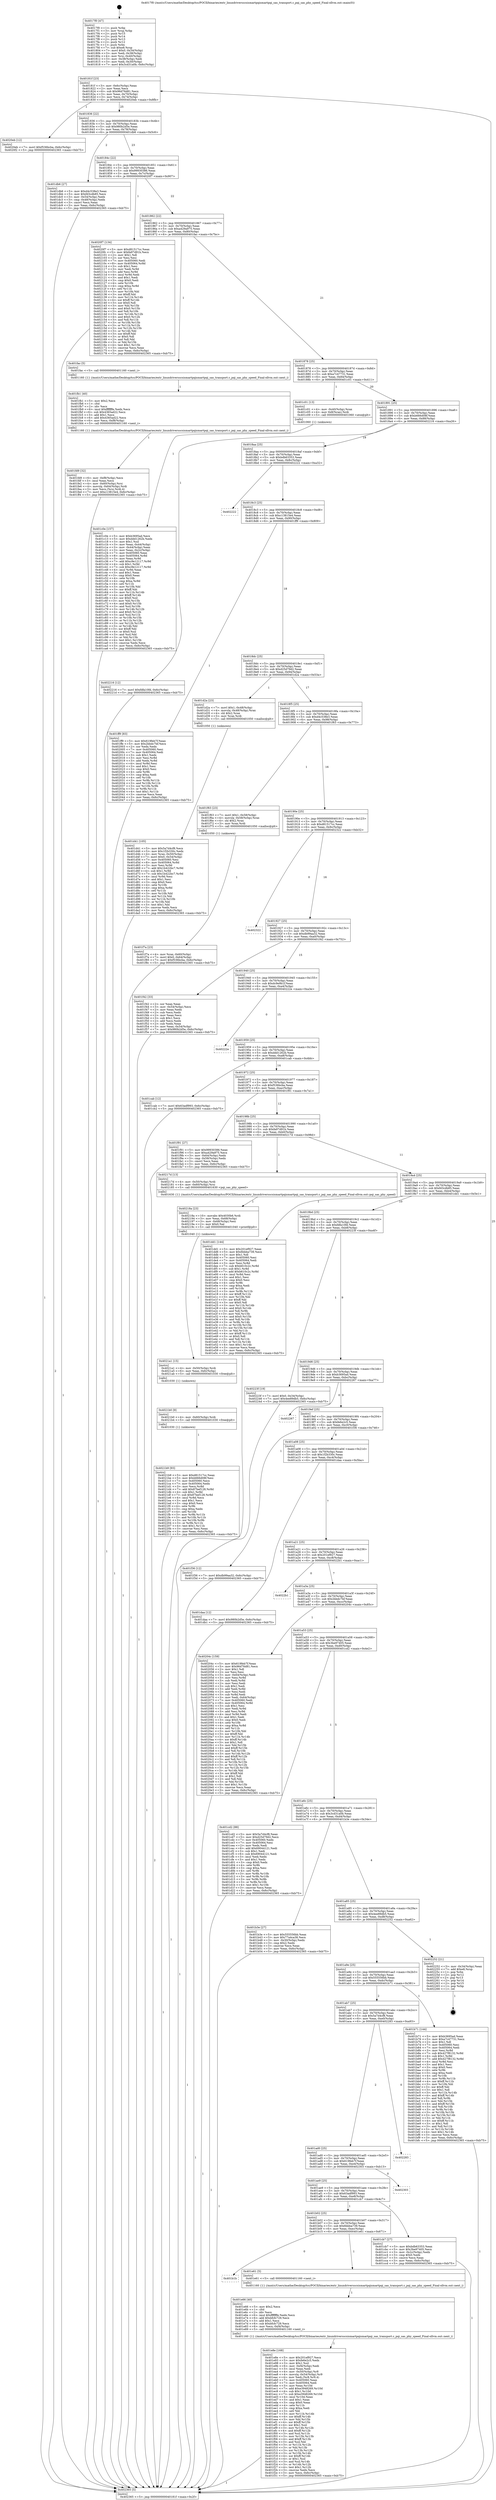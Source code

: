 digraph "0x4017f0" {
  label = "0x4017f0 (/mnt/c/Users/mathe/Desktop/tcc/POCII/binaries/extr_linuxdriversscsismartpqismartpqi_sas_transport.c_pqi_sas_phy_speed_Final-ollvm.out::main(0))"
  labelloc = "t"
  node[shape=record]

  Entry [label="",width=0.3,height=0.3,shape=circle,fillcolor=black,style=filled]
  "0x40181f" [label="{
     0x40181f [23]\l
     | [instrs]\l
     &nbsp;&nbsp;0x40181f \<+3\>: mov -0x6c(%rbp),%eax\l
     &nbsp;&nbsp;0x401822 \<+2\>: mov %eax,%ecx\l
     &nbsp;&nbsp;0x401824 \<+6\>: sub $0x96d76d81,%ecx\l
     &nbsp;&nbsp;0x40182a \<+3\>: mov %eax,-0x70(%rbp)\l
     &nbsp;&nbsp;0x40182d \<+3\>: mov %ecx,-0x74(%rbp)\l
     &nbsp;&nbsp;0x401830 \<+6\>: je 00000000004020eb \<main+0x8fb\>\l
  }"]
  "0x4020eb" [label="{
     0x4020eb [12]\l
     | [instrs]\l
     &nbsp;&nbsp;0x4020eb \<+7\>: movl $0xf536bcba,-0x6c(%rbp)\l
     &nbsp;&nbsp;0x4020f2 \<+5\>: jmp 0000000000402365 \<main+0xb75\>\l
  }"]
  "0x401836" [label="{
     0x401836 [22]\l
     | [instrs]\l
     &nbsp;&nbsp;0x401836 \<+5\>: jmp 000000000040183b \<main+0x4b\>\l
     &nbsp;&nbsp;0x40183b \<+3\>: mov -0x70(%rbp),%eax\l
     &nbsp;&nbsp;0x40183e \<+5\>: sub $0x980b2d5e,%eax\l
     &nbsp;&nbsp;0x401843 \<+3\>: mov %eax,-0x78(%rbp)\l
     &nbsp;&nbsp;0x401846 \<+6\>: je 0000000000401db6 \<main+0x5c6\>\l
  }"]
  Exit [label="",width=0.3,height=0.3,shape=circle,fillcolor=black,style=filled,peripheries=2]
  "0x401db6" [label="{
     0x401db6 [27]\l
     | [instrs]\l
     &nbsp;&nbsp;0x401db6 \<+5\>: mov $0xd4c538e3,%eax\l
     &nbsp;&nbsp;0x401dbb \<+5\>: mov $0xfd3cdb85,%ecx\l
     &nbsp;&nbsp;0x401dc0 \<+3\>: mov -0x54(%rbp),%edx\l
     &nbsp;&nbsp;0x401dc3 \<+3\>: cmp -0x48(%rbp),%edx\l
     &nbsp;&nbsp;0x401dc6 \<+3\>: cmovl %ecx,%eax\l
     &nbsp;&nbsp;0x401dc9 \<+3\>: mov %eax,-0x6c(%rbp)\l
     &nbsp;&nbsp;0x401dcc \<+5\>: jmp 0000000000402365 \<main+0xb75\>\l
  }"]
  "0x40184c" [label="{
     0x40184c [22]\l
     | [instrs]\l
     &nbsp;&nbsp;0x40184c \<+5\>: jmp 0000000000401851 \<main+0x61\>\l
     &nbsp;&nbsp;0x401851 \<+3\>: mov -0x70(%rbp),%eax\l
     &nbsp;&nbsp;0x401854 \<+5\>: sub $0x99930386,%eax\l
     &nbsp;&nbsp;0x401859 \<+3\>: mov %eax,-0x7c(%rbp)\l
     &nbsp;&nbsp;0x40185c \<+6\>: je 00000000004020f7 \<main+0x907\>\l
  }"]
  "0x4021b9" [label="{
     0x4021b9 [93]\l
     | [instrs]\l
     &nbsp;&nbsp;0x4021b9 \<+5\>: mov $0xd81517cc,%eax\l
     &nbsp;&nbsp;0x4021be \<+5\>: mov $0xb666d08f,%esi\l
     &nbsp;&nbsp;0x4021c3 \<+7\>: mov 0x405060,%ecx\l
     &nbsp;&nbsp;0x4021ca \<+7\>: mov 0x405064,%edx\l
     &nbsp;&nbsp;0x4021d1 \<+3\>: mov %ecx,%r8d\l
     &nbsp;&nbsp;0x4021d4 \<+7\>: add $0x87bef128,%r8d\l
     &nbsp;&nbsp;0x4021db \<+4\>: sub $0x1,%r8d\l
     &nbsp;&nbsp;0x4021df \<+7\>: sub $0x87bef128,%r8d\l
     &nbsp;&nbsp;0x4021e6 \<+4\>: imul %r8d,%ecx\l
     &nbsp;&nbsp;0x4021ea \<+3\>: and $0x1,%ecx\l
     &nbsp;&nbsp;0x4021ed \<+3\>: cmp $0x0,%ecx\l
     &nbsp;&nbsp;0x4021f0 \<+4\>: sete %r9b\l
     &nbsp;&nbsp;0x4021f4 \<+3\>: cmp $0xa,%edx\l
     &nbsp;&nbsp;0x4021f7 \<+4\>: setl %r10b\l
     &nbsp;&nbsp;0x4021fb \<+3\>: mov %r9b,%r11b\l
     &nbsp;&nbsp;0x4021fe \<+3\>: and %r10b,%r11b\l
     &nbsp;&nbsp;0x402201 \<+3\>: xor %r10b,%r9b\l
     &nbsp;&nbsp;0x402204 \<+3\>: or %r9b,%r11b\l
     &nbsp;&nbsp;0x402207 \<+4\>: test $0x1,%r11b\l
     &nbsp;&nbsp;0x40220b \<+3\>: cmovne %esi,%eax\l
     &nbsp;&nbsp;0x40220e \<+3\>: mov %eax,-0x6c(%rbp)\l
     &nbsp;&nbsp;0x402211 \<+5\>: jmp 0000000000402365 \<main+0xb75\>\l
  }"]
  "0x4020f7" [label="{
     0x4020f7 [134]\l
     | [instrs]\l
     &nbsp;&nbsp;0x4020f7 \<+5\>: mov $0xd81517cc,%eax\l
     &nbsp;&nbsp;0x4020fc \<+5\>: mov $0xfa97d91b,%ecx\l
     &nbsp;&nbsp;0x402101 \<+2\>: mov $0x1,%dl\l
     &nbsp;&nbsp;0x402103 \<+2\>: xor %esi,%esi\l
     &nbsp;&nbsp;0x402105 \<+7\>: mov 0x405060,%edi\l
     &nbsp;&nbsp;0x40210c \<+8\>: mov 0x405064,%r8d\l
     &nbsp;&nbsp;0x402114 \<+3\>: sub $0x1,%esi\l
     &nbsp;&nbsp;0x402117 \<+3\>: mov %edi,%r9d\l
     &nbsp;&nbsp;0x40211a \<+3\>: add %esi,%r9d\l
     &nbsp;&nbsp;0x40211d \<+4\>: imul %r9d,%edi\l
     &nbsp;&nbsp;0x402121 \<+3\>: and $0x1,%edi\l
     &nbsp;&nbsp;0x402124 \<+3\>: cmp $0x0,%edi\l
     &nbsp;&nbsp;0x402127 \<+4\>: sete %r10b\l
     &nbsp;&nbsp;0x40212b \<+4\>: cmp $0xa,%r8d\l
     &nbsp;&nbsp;0x40212f \<+4\>: setl %r11b\l
     &nbsp;&nbsp;0x402133 \<+3\>: mov %r10b,%bl\l
     &nbsp;&nbsp;0x402136 \<+3\>: xor $0xff,%bl\l
     &nbsp;&nbsp;0x402139 \<+3\>: mov %r11b,%r14b\l
     &nbsp;&nbsp;0x40213c \<+4\>: xor $0xff,%r14b\l
     &nbsp;&nbsp;0x402140 \<+3\>: xor $0x0,%dl\l
     &nbsp;&nbsp;0x402143 \<+3\>: mov %bl,%r15b\l
     &nbsp;&nbsp;0x402146 \<+4\>: and $0x0,%r15b\l
     &nbsp;&nbsp;0x40214a \<+3\>: and %dl,%r10b\l
     &nbsp;&nbsp;0x40214d \<+3\>: mov %r14b,%r12b\l
     &nbsp;&nbsp;0x402150 \<+4\>: and $0x0,%r12b\l
     &nbsp;&nbsp;0x402154 \<+3\>: and %dl,%r11b\l
     &nbsp;&nbsp;0x402157 \<+3\>: or %r10b,%r15b\l
     &nbsp;&nbsp;0x40215a \<+3\>: or %r11b,%r12b\l
     &nbsp;&nbsp;0x40215d \<+3\>: xor %r12b,%r15b\l
     &nbsp;&nbsp;0x402160 \<+3\>: or %r14b,%bl\l
     &nbsp;&nbsp;0x402163 \<+3\>: xor $0xff,%bl\l
     &nbsp;&nbsp;0x402166 \<+3\>: or $0x0,%dl\l
     &nbsp;&nbsp;0x402169 \<+2\>: and %dl,%bl\l
     &nbsp;&nbsp;0x40216b \<+3\>: or %bl,%r15b\l
     &nbsp;&nbsp;0x40216e \<+4\>: test $0x1,%r15b\l
     &nbsp;&nbsp;0x402172 \<+3\>: cmovne %ecx,%eax\l
     &nbsp;&nbsp;0x402175 \<+3\>: mov %eax,-0x6c(%rbp)\l
     &nbsp;&nbsp;0x402178 \<+5\>: jmp 0000000000402365 \<main+0xb75\>\l
  }"]
  "0x401862" [label="{
     0x401862 [22]\l
     | [instrs]\l
     &nbsp;&nbsp;0x401862 \<+5\>: jmp 0000000000401867 \<main+0x77\>\l
     &nbsp;&nbsp;0x401867 \<+3\>: mov -0x70(%rbp),%eax\l
     &nbsp;&nbsp;0x40186a \<+5\>: sub $0xa429a975,%eax\l
     &nbsp;&nbsp;0x40186f \<+3\>: mov %eax,-0x80(%rbp)\l
     &nbsp;&nbsp;0x401872 \<+6\>: je 0000000000401fac \<main+0x7bc\>\l
  }"]
  "0x4021b0" [label="{
     0x4021b0 [9]\l
     | [instrs]\l
     &nbsp;&nbsp;0x4021b0 \<+4\>: mov -0x60(%rbp),%rdi\l
     &nbsp;&nbsp;0x4021b4 \<+5\>: call 0000000000401030 \<free@plt\>\l
     | [calls]\l
     &nbsp;&nbsp;0x401030 \{1\} (unknown)\l
  }"]
  "0x401fac" [label="{
     0x401fac [5]\l
     | [instrs]\l
     &nbsp;&nbsp;0x401fac \<+5\>: call 0000000000401160 \<next_i\>\l
     | [calls]\l
     &nbsp;&nbsp;0x401160 \{1\} (/mnt/c/Users/mathe/Desktop/tcc/POCII/binaries/extr_linuxdriversscsismartpqismartpqi_sas_transport.c_pqi_sas_phy_speed_Final-ollvm.out::next_i)\l
  }"]
  "0x401878" [label="{
     0x401878 [25]\l
     | [instrs]\l
     &nbsp;&nbsp;0x401878 \<+5\>: jmp 000000000040187d \<main+0x8d\>\l
     &nbsp;&nbsp;0x40187d \<+3\>: mov -0x70(%rbp),%eax\l
     &nbsp;&nbsp;0x401880 \<+5\>: sub $0xa7c47731,%eax\l
     &nbsp;&nbsp;0x401885 \<+6\>: mov %eax,-0x84(%rbp)\l
     &nbsp;&nbsp;0x40188b \<+6\>: je 0000000000401c01 \<main+0x411\>\l
  }"]
  "0x4021a1" [label="{
     0x4021a1 [15]\l
     | [instrs]\l
     &nbsp;&nbsp;0x4021a1 \<+4\>: mov -0x50(%rbp),%rdi\l
     &nbsp;&nbsp;0x4021a5 \<+6\>: mov %eax,-0xfc(%rbp)\l
     &nbsp;&nbsp;0x4021ab \<+5\>: call 0000000000401030 \<free@plt\>\l
     | [calls]\l
     &nbsp;&nbsp;0x401030 \{1\} (unknown)\l
  }"]
  "0x401c01" [label="{
     0x401c01 [13]\l
     | [instrs]\l
     &nbsp;&nbsp;0x401c01 \<+4\>: mov -0x40(%rbp),%rax\l
     &nbsp;&nbsp;0x401c05 \<+4\>: mov 0x8(%rax),%rdi\l
     &nbsp;&nbsp;0x401c09 \<+5\>: call 0000000000401060 \<atoi@plt\>\l
     | [calls]\l
     &nbsp;&nbsp;0x401060 \{1\} (unknown)\l
  }"]
  "0x401891" [label="{
     0x401891 [25]\l
     | [instrs]\l
     &nbsp;&nbsp;0x401891 \<+5\>: jmp 0000000000401896 \<main+0xa6\>\l
     &nbsp;&nbsp;0x401896 \<+3\>: mov -0x70(%rbp),%eax\l
     &nbsp;&nbsp;0x401899 \<+5\>: sub $0xb666d08f,%eax\l
     &nbsp;&nbsp;0x40189e \<+6\>: mov %eax,-0x88(%rbp)\l
     &nbsp;&nbsp;0x4018a4 \<+6\>: je 0000000000402216 \<main+0xa26\>\l
  }"]
  "0x40218a" [label="{
     0x40218a [23]\l
     | [instrs]\l
     &nbsp;&nbsp;0x40218a \<+10\>: movabs $0x4030b6,%rdi\l
     &nbsp;&nbsp;0x402194 \<+3\>: mov %eax,-0x68(%rbp)\l
     &nbsp;&nbsp;0x402197 \<+3\>: mov -0x68(%rbp),%esi\l
     &nbsp;&nbsp;0x40219a \<+2\>: mov $0x0,%al\l
     &nbsp;&nbsp;0x40219c \<+5\>: call 0000000000401040 \<printf@plt\>\l
     | [calls]\l
     &nbsp;&nbsp;0x401040 \{1\} (unknown)\l
  }"]
  "0x402216" [label="{
     0x402216 [12]\l
     | [instrs]\l
     &nbsp;&nbsp;0x402216 \<+7\>: movl $0xfdfa10fd,-0x6c(%rbp)\l
     &nbsp;&nbsp;0x40221d \<+5\>: jmp 0000000000402365 \<main+0xb75\>\l
  }"]
  "0x4018aa" [label="{
     0x4018aa [25]\l
     | [instrs]\l
     &nbsp;&nbsp;0x4018aa \<+5\>: jmp 00000000004018af \<main+0xbf\>\l
     &nbsp;&nbsp;0x4018af \<+3\>: mov -0x70(%rbp),%eax\l
     &nbsp;&nbsp;0x4018b2 \<+5\>: sub $0xbdb63353,%eax\l
     &nbsp;&nbsp;0x4018b7 \<+6\>: mov %eax,-0x8c(%rbp)\l
     &nbsp;&nbsp;0x4018bd \<+6\>: je 0000000000402222 \<main+0xa32\>\l
  }"]
  "0x401fd9" [label="{
     0x401fd9 [32]\l
     | [instrs]\l
     &nbsp;&nbsp;0x401fd9 \<+6\>: mov -0xf8(%rbp),%ecx\l
     &nbsp;&nbsp;0x401fdf \<+3\>: imul %eax,%ecx\l
     &nbsp;&nbsp;0x401fe2 \<+4\>: mov -0x60(%rbp),%rsi\l
     &nbsp;&nbsp;0x401fe6 \<+4\>: movslq -0x64(%rbp),%rdi\l
     &nbsp;&nbsp;0x401fea \<+3\>: mov %ecx,(%rsi,%rdi,4)\l
     &nbsp;&nbsp;0x401fed \<+7\>: movl $0xc13815e4,-0x6c(%rbp)\l
     &nbsp;&nbsp;0x401ff4 \<+5\>: jmp 0000000000402365 \<main+0xb75\>\l
  }"]
  "0x402222" [label="{
     0x402222\l
  }", style=dashed]
  "0x4018c3" [label="{
     0x4018c3 [25]\l
     | [instrs]\l
     &nbsp;&nbsp;0x4018c3 \<+5\>: jmp 00000000004018c8 \<main+0xd8\>\l
     &nbsp;&nbsp;0x4018c8 \<+3\>: mov -0x70(%rbp),%eax\l
     &nbsp;&nbsp;0x4018cb \<+5\>: sub $0xc13815e4,%eax\l
     &nbsp;&nbsp;0x4018d0 \<+6\>: mov %eax,-0x90(%rbp)\l
     &nbsp;&nbsp;0x4018d6 \<+6\>: je 0000000000401ff9 \<main+0x809\>\l
  }"]
  "0x401fb1" [label="{
     0x401fb1 [40]\l
     | [instrs]\l
     &nbsp;&nbsp;0x401fb1 \<+5\>: mov $0x2,%ecx\l
     &nbsp;&nbsp;0x401fb6 \<+1\>: cltd\l
     &nbsp;&nbsp;0x401fb7 \<+2\>: idiv %ecx\l
     &nbsp;&nbsp;0x401fb9 \<+6\>: imul $0xfffffffe,%edx,%ecx\l
     &nbsp;&nbsp;0x401fbf \<+6\>: sub $0x4365ad22,%ecx\l
     &nbsp;&nbsp;0x401fc5 \<+3\>: add $0x1,%ecx\l
     &nbsp;&nbsp;0x401fc8 \<+6\>: add $0x4365ad22,%ecx\l
     &nbsp;&nbsp;0x401fce \<+6\>: mov %ecx,-0xf8(%rbp)\l
     &nbsp;&nbsp;0x401fd4 \<+5\>: call 0000000000401160 \<next_i\>\l
     | [calls]\l
     &nbsp;&nbsp;0x401160 \{1\} (/mnt/c/Users/mathe/Desktop/tcc/POCII/binaries/extr_linuxdriversscsismartpqismartpqi_sas_transport.c_pqi_sas_phy_speed_Final-ollvm.out::next_i)\l
  }"]
  "0x401ff9" [label="{
     0x401ff9 [83]\l
     | [instrs]\l
     &nbsp;&nbsp;0x401ff9 \<+5\>: mov $0x619feb7f,%eax\l
     &nbsp;&nbsp;0x401ffe \<+5\>: mov $0x2bbdc7bf,%ecx\l
     &nbsp;&nbsp;0x402003 \<+2\>: xor %edx,%edx\l
     &nbsp;&nbsp;0x402005 \<+7\>: mov 0x405060,%esi\l
     &nbsp;&nbsp;0x40200c \<+7\>: mov 0x405064,%edi\l
     &nbsp;&nbsp;0x402013 \<+3\>: sub $0x1,%edx\l
     &nbsp;&nbsp;0x402016 \<+3\>: mov %esi,%r8d\l
     &nbsp;&nbsp;0x402019 \<+3\>: add %edx,%r8d\l
     &nbsp;&nbsp;0x40201c \<+4\>: imul %r8d,%esi\l
     &nbsp;&nbsp;0x402020 \<+3\>: and $0x1,%esi\l
     &nbsp;&nbsp;0x402023 \<+3\>: cmp $0x0,%esi\l
     &nbsp;&nbsp;0x402026 \<+4\>: sete %r9b\l
     &nbsp;&nbsp;0x40202a \<+3\>: cmp $0xa,%edi\l
     &nbsp;&nbsp;0x40202d \<+4\>: setl %r10b\l
     &nbsp;&nbsp;0x402031 \<+3\>: mov %r9b,%r11b\l
     &nbsp;&nbsp;0x402034 \<+3\>: and %r10b,%r11b\l
     &nbsp;&nbsp;0x402037 \<+3\>: xor %r10b,%r9b\l
     &nbsp;&nbsp;0x40203a \<+3\>: or %r9b,%r11b\l
     &nbsp;&nbsp;0x40203d \<+4\>: test $0x1,%r11b\l
     &nbsp;&nbsp;0x402041 \<+3\>: cmovne %ecx,%eax\l
     &nbsp;&nbsp;0x402044 \<+3\>: mov %eax,-0x6c(%rbp)\l
     &nbsp;&nbsp;0x402047 \<+5\>: jmp 0000000000402365 \<main+0xb75\>\l
  }"]
  "0x4018dc" [label="{
     0x4018dc [25]\l
     | [instrs]\l
     &nbsp;&nbsp;0x4018dc \<+5\>: jmp 00000000004018e1 \<main+0xf1\>\l
     &nbsp;&nbsp;0x4018e1 \<+3\>: mov -0x70(%rbp),%eax\l
     &nbsp;&nbsp;0x4018e4 \<+5\>: sub $0xd25d79d2,%eax\l
     &nbsp;&nbsp;0x4018e9 \<+6\>: mov %eax,-0x94(%rbp)\l
     &nbsp;&nbsp;0x4018ef \<+6\>: je 0000000000401d2a \<main+0x53a\>\l
  }"]
  "0x401f7a" [label="{
     0x401f7a [23]\l
     | [instrs]\l
     &nbsp;&nbsp;0x401f7a \<+4\>: mov %rax,-0x60(%rbp)\l
     &nbsp;&nbsp;0x401f7e \<+7\>: movl $0x0,-0x64(%rbp)\l
     &nbsp;&nbsp;0x401f85 \<+7\>: movl $0xf536bcba,-0x6c(%rbp)\l
     &nbsp;&nbsp;0x401f8c \<+5\>: jmp 0000000000402365 \<main+0xb75\>\l
  }"]
  "0x401d2a" [label="{
     0x401d2a [23]\l
     | [instrs]\l
     &nbsp;&nbsp;0x401d2a \<+7\>: movl $0x1,-0x48(%rbp)\l
     &nbsp;&nbsp;0x401d31 \<+4\>: movslq -0x48(%rbp),%rax\l
     &nbsp;&nbsp;0x401d35 \<+4\>: shl $0x2,%rax\l
     &nbsp;&nbsp;0x401d39 \<+3\>: mov %rax,%rdi\l
     &nbsp;&nbsp;0x401d3c \<+5\>: call 0000000000401050 \<malloc@plt\>\l
     | [calls]\l
     &nbsp;&nbsp;0x401050 \{1\} (unknown)\l
  }"]
  "0x4018f5" [label="{
     0x4018f5 [25]\l
     | [instrs]\l
     &nbsp;&nbsp;0x4018f5 \<+5\>: jmp 00000000004018fa \<main+0x10a\>\l
     &nbsp;&nbsp;0x4018fa \<+3\>: mov -0x70(%rbp),%eax\l
     &nbsp;&nbsp;0x4018fd \<+5\>: sub $0xd4c538e3,%eax\l
     &nbsp;&nbsp;0x401902 \<+6\>: mov %eax,-0x98(%rbp)\l
     &nbsp;&nbsp;0x401908 \<+6\>: je 0000000000401f63 \<main+0x773\>\l
  }"]
  "0x401e8e" [label="{
     0x401e8e [168]\l
     | [instrs]\l
     &nbsp;&nbsp;0x401e8e \<+5\>: mov $0x201ef927,%ecx\l
     &nbsp;&nbsp;0x401e93 \<+5\>: mov $0xfe6e2c5,%edx\l
     &nbsp;&nbsp;0x401e98 \<+3\>: mov $0x1,%sil\l
     &nbsp;&nbsp;0x401e9b \<+6\>: mov -0xf4(%rbp),%edi\l
     &nbsp;&nbsp;0x401ea1 \<+3\>: imul %eax,%edi\l
     &nbsp;&nbsp;0x401ea4 \<+4\>: mov -0x50(%rbp),%r8\l
     &nbsp;&nbsp;0x401ea8 \<+4\>: movslq -0x54(%rbp),%r9\l
     &nbsp;&nbsp;0x401eac \<+4\>: mov %edi,(%r8,%r9,4)\l
     &nbsp;&nbsp;0x401eb0 \<+7\>: mov 0x405060,%eax\l
     &nbsp;&nbsp;0x401eb7 \<+7\>: mov 0x405064,%edi\l
     &nbsp;&nbsp;0x401ebe \<+3\>: mov %eax,%r10d\l
     &nbsp;&nbsp;0x401ec1 \<+7\>: add $0xe3948269,%r10d\l
     &nbsp;&nbsp;0x401ec8 \<+4\>: sub $0x1,%r10d\l
     &nbsp;&nbsp;0x401ecc \<+7\>: sub $0xe3948269,%r10d\l
     &nbsp;&nbsp;0x401ed3 \<+4\>: imul %r10d,%eax\l
     &nbsp;&nbsp;0x401ed7 \<+3\>: and $0x1,%eax\l
     &nbsp;&nbsp;0x401eda \<+3\>: cmp $0x0,%eax\l
     &nbsp;&nbsp;0x401edd \<+4\>: sete %r11b\l
     &nbsp;&nbsp;0x401ee1 \<+3\>: cmp $0xa,%edi\l
     &nbsp;&nbsp;0x401ee4 \<+3\>: setl %bl\l
     &nbsp;&nbsp;0x401ee7 \<+3\>: mov %r11b,%r14b\l
     &nbsp;&nbsp;0x401eea \<+4\>: xor $0xff,%r14b\l
     &nbsp;&nbsp;0x401eee \<+3\>: mov %bl,%r15b\l
     &nbsp;&nbsp;0x401ef1 \<+4\>: xor $0xff,%r15b\l
     &nbsp;&nbsp;0x401ef5 \<+4\>: xor $0x1,%sil\l
     &nbsp;&nbsp;0x401ef9 \<+3\>: mov %r14b,%r12b\l
     &nbsp;&nbsp;0x401efc \<+4\>: and $0xff,%r12b\l
     &nbsp;&nbsp;0x401f00 \<+3\>: and %sil,%r11b\l
     &nbsp;&nbsp;0x401f03 \<+3\>: mov %r15b,%r13b\l
     &nbsp;&nbsp;0x401f06 \<+4\>: and $0xff,%r13b\l
     &nbsp;&nbsp;0x401f0a \<+3\>: and %sil,%bl\l
     &nbsp;&nbsp;0x401f0d \<+3\>: or %r11b,%r12b\l
     &nbsp;&nbsp;0x401f10 \<+3\>: or %bl,%r13b\l
     &nbsp;&nbsp;0x401f13 \<+3\>: xor %r13b,%r12b\l
     &nbsp;&nbsp;0x401f16 \<+3\>: or %r15b,%r14b\l
     &nbsp;&nbsp;0x401f19 \<+4\>: xor $0xff,%r14b\l
     &nbsp;&nbsp;0x401f1d \<+4\>: or $0x1,%sil\l
     &nbsp;&nbsp;0x401f21 \<+3\>: and %sil,%r14b\l
     &nbsp;&nbsp;0x401f24 \<+3\>: or %r14b,%r12b\l
     &nbsp;&nbsp;0x401f27 \<+4\>: test $0x1,%r12b\l
     &nbsp;&nbsp;0x401f2b \<+3\>: cmovne %edx,%ecx\l
     &nbsp;&nbsp;0x401f2e \<+3\>: mov %ecx,-0x6c(%rbp)\l
     &nbsp;&nbsp;0x401f31 \<+5\>: jmp 0000000000402365 \<main+0xb75\>\l
  }"]
  "0x401f63" [label="{
     0x401f63 [23]\l
     | [instrs]\l
     &nbsp;&nbsp;0x401f63 \<+7\>: movl $0x1,-0x58(%rbp)\l
     &nbsp;&nbsp;0x401f6a \<+4\>: movslq -0x58(%rbp),%rax\l
     &nbsp;&nbsp;0x401f6e \<+4\>: shl $0x2,%rax\l
     &nbsp;&nbsp;0x401f72 \<+3\>: mov %rax,%rdi\l
     &nbsp;&nbsp;0x401f75 \<+5\>: call 0000000000401050 \<malloc@plt\>\l
     | [calls]\l
     &nbsp;&nbsp;0x401050 \{1\} (unknown)\l
  }"]
  "0x40190e" [label="{
     0x40190e [25]\l
     | [instrs]\l
     &nbsp;&nbsp;0x40190e \<+5\>: jmp 0000000000401913 \<main+0x123\>\l
     &nbsp;&nbsp;0x401913 \<+3\>: mov -0x70(%rbp),%eax\l
     &nbsp;&nbsp;0x401916 \<+5\>: sub $0xd81517cc,%eax\l
     &nbsp;&nbsp;0x40191b \<+6\>: mov %eax,-0x9c(%rbp)\l
     &nbsp;&nbsp;0x401921 \<+6\>: je 0000000000402322 \<main+0xb32\>\l
  }"]
  "0x401e66" [label="{
     0x401e66 [40]\l
     | [instrs]\l
     &nbsp;&nbsp;0x401e66 \<+5\>: mov $0x2,%ecx\l
     &nbsp;&nbsp;0x401e6b \<+1\>: cltd\l
     &nbsp;&nbsp;0x401e6c \<+2\>: idiv %ecx\l
     &nbsp;&nbsp;0x401e6e \<+6\>: imul $0xfffffffe,%edx,%ecx\l
     &nbsp;&nbsp;0x401e74 \<+6\>: add $0xbfcfc729,%ecx\l
     &nbsp;&nbsp;0x401e7a \<+3\>: add $0x1,%ecx\l
     &nbsp;&nbsp;0x401e7d \<+6\>: sub $0xbfcfc729,%ecx\l
     &nbsp;&nbsp;0x401e83 \<+6\>: mov %ecx,-0xf4(%rbp)\l
     &nbsp;&nbsp;0x401e89 \<+5\>: call 0000000000401160 \<next_i\>\l
     | [calls]\l
     &nbsp;&nbsp;0x401160 \{1\} (/mnt/c/Users/mathe/Desktop/tcc/POCII/binaries/extr_linuxdriversscsismartpqismartpqi_sas_transport.c_pqi_sas_phy_speed_Final-ollvm.out::next_i)\l
  }"]
  "0x402322" [label="{
     0x402322\l
  }", style=dashed]
  "0x401927" [label="{
     0x401927 [25]\l
     | [instrs]\l
     &nbsp;&nbsp;0x401927 \<+5\>: jmp 000000000040192c \<main+0x13c\>\l
     &nbsp;&nbsp;0x40192c \<+3\>: mov -0x70(%rbp),%eax\l
     &nbsp;&nbsp;0x40192f \<+5\>: sub $0xdb99aa32,%eax\l
     &nbsp;&nbsp;0x401934 \<+6\>: mov %eax,-0xa0(%rbp)\l
     &nbsp;&nbsp;0x40193a \<+6\>: je 0000000000401f42 \<main+0x752\>\l
  }"]
  "0x401b1b" [label="{
     0x401b1b\l
  }", style=dashed]
  "0x401f42" [label="{
     0x401f42 [33]\l
     | [instrs]\l
     &nbsp;&nbsp;0x401f42 \<+2\>: xor %eax,%eax\l
     &nbsp;&nbsp;0x401f44 \<+3\>: mov -0x54(%rbp),%ecx\l
     &nbsp;&nbsp;0x401f47 \<+2\>: mov %eax,%edx\l
     &nbsp;&nbsp;0x401f49 \<+2\>: sub %ecx,%edx\l
     &nbsp;&nbsp;0x401f4b \<+2\>: mov %eax,%ecx\l
     &nbsp;&nbsp;0x401f4d \<+3\>: sub $0x1,%ecx\l
     &nbsp;&nbsp;0x401f50 \<+2\>: add %ecx,%edx\l
     &nbsp;&nbsp;0x401f52 \<+2\>: sub %edx,%eax\l
     &nbsp;&nbsp;0x401f54 \<+3\>: mov %eax,-0x54(%rbp)\l
     &nbsp;&nbsp;0x401f57 \<+7\>: movl $0x980b2d5e,-0x6c(%rbp)\l
     &nbsp;&nbsp;0x401f5e \<+5\>: jmp 0000000000402365 \<main+0xb75\>\l
  }"]
  "0x401940" [label="{
     0x401940 [25]\l
     | [instrs]\l
     &nbsp;&nbsp;0x401940 \<+5\>: jmp 0000000000401945 \<main+0x155\>\l
     &nbsp;&nbsp;0x401945 \<+3\>: mov -0x70(%rbp),%eax\l
     &nbsp;&nbsp;0x401948 \<+5\>: sub $0xdc9e9b1f,%eax\l
     &nbsp;&nbsp;0x40194d \<+6\>: mov %eax,-0xa4(%rbp)\l
     &nbsp;&nbsp;0x401953 \<+6\>: je 000000000040222e \<main+0xa3e\>\l
  }"]
  "0x401e61" [label="{
     0x401e61 [5]\l
     | [instrs]\l
     &nbsp;&nbsp;0x401e61 \<+5\>: call 0000000000401160 \<next_i\>\l
     | [calls]\l
     &nbsp;&nbsp;0x401160 \{1\} (/mnt/c/Users/mathe/Desktop/tcc/POCII/binaries/extr_linuxdriversscsismartpqismartpqi_sas_transport.c_pqi_sas_phy_speed_Final-ollvm.out::next_i)\l
  }"]
  "0x40222e" [label="{
     0x40222e\l
  }", style=dashed]
  "0x401959" [label="{
     0x401959 [25]\l
     | [instrs]\l
     &nbsp;&nbsp;0x401959 \<+5\>: jmp 000000000040195e \<main+0x16e\>\l
     &nbsp;&nbsp;0x40195e \<+3\>: mov -0x70(%rbp),%eax\l
     &nbsp;&nbsp;0x401961 \<+5\>: sub $0xddd1262b,%eax\l
     &nbsp;&nbsp;0x401966 \<+6\>: mov %eax,-0xa8(%rbp)\l
     &nbsp;&nbsp;0x40196c \<+6\>: je 0000000000401cab \<main+0x4bb\>\l
  }"]
  "0x401d41" [label="{
     0x401d41 [105]\l
     | [instrs]\l
     &nbsp;&nbsp;0x401d41 \<+5\>: mov $0x5a7d4cf8,%ecx\l
     &nbsp;&nbsp;0x401d46 \<+5\>: mov $0x1f2b330c,%edx\l
     &nbsp;&nbsp;0x401d4b \<+4\>: mov %rax,-0x50(%rbp)\l
     &nbsp;&nbsp;0x401d4f \<+7\>: movl $0x0,-0x54(%rbp)\l
     &nbsp;&nbsp;0x401d56 \<+7\>: mov 0x405060,%esi\l
     &nbsp;&nbsp;0x401d5d \<+8\>: mov 0x405064,%r8d\l
     &nbsp;&nbsp;0x401d65 \<+3\>: mov %esi,%r9d\l
     &nbsp;&nbsp;0x401d68 \<+7\>: add $0x1b422bc7,%r9d\l
     &nbsp;&nbsp;0x401d6f \<+4\>: sub $0x1,%r9d\l
     &nbsp;&nbsp;0x401d73 \<+7\>: sub $0x1b422bc7,%r9d\l
     &nbsp;&nbsp;0x401d7a \<+4\>: imul %r9d,%esi\l
     &nbsp;&nbsp;0x401d7e \<+3\>: and $0x1,%esi\l
     &nbsp;&nbsp;0x401d81 \<+3\>: cmp $0x0,%esi\l
     &nbsp;&nbsp;0x401d84 \<+4\>: sete %r10b\l
     &nbsp;&nbsp;0x401d88 \<+4\>: cmp $0xa,%r8d\l
     &nbsp;&nbsp;0x401d8c \<+4\>: setl %r11b\l
     &nbsp;&nbsp;0x401d90 \<+3\>: mov %r10b,%bl\l
     &nbsp;&nbsp;0x401d93 \<+3\>: and %r11b,%bl\l
     &nbsp;&nbsp;0x401d96 \<+3\>: xor %r11b,%r10b\l
     &nbsp;&nbsp;0x401d99 \<+3\>: or %r10b,%bl\l
     &nbsp;&nbsp;0x401d9c \<+3\>: test $0x1,%bl\l
     &nbsp;&nbsp;0x401d9f \<+3\>: cmovne %edx,%ecx\l
     &nbsp;&nbsp;0x401da2 \<+3\>: mov %ecx,-0x6c(%rbp)\l
     &nbsp;&nbsp;0x401da5 \<+5\>: jmp 0000000000402365 \<main+0xb75\>\l
  }"]
  "0x401cab" [label="{
     0x401cab [12]\l
     | [instrs]\l
     &nbsp;&nbsp;0x401cab \<+7\>: movl $0x63adf993,-0x6c(%rbp)\l
     &nbsp;&nbsp;0x401cb2 \<+5\>: jmp 0000000000402365 \<main+0xb75\>\l
  }"]
  "0x401972" [label="{
     0x401972 [25]\l
     | [instrs]\l
     &nbsp;&nbsp;0x401972 \<+5\>: jmp 0000000000401977 \<main+0x187\>\l
     &nbsp;&nbsp;0x401977 \<+3\>: mov -0x70(%rbp),%eax\l
     &nbsp;&nbsp;0x40197a \<+5\>: sub $0xf536bcba,%eax\l
     &nbsp;&nbsp;0x40197f \<+6\>: mov %eax,-0xac(%rbp)\l
     &nbsp;&nbsp;0x401985 \<+6\>: je 0000000000401f91 \<main+0x7a1\>\l
  }"]
  "0x401b02" [label="{
     0x401b02 [25]\l
     | [instrs]\l
     &nbsp;&nbsp;0x401b02 \<+5\>: jmp 0000000000401b07 \<main+0x317\>\l
     &nbsp;&nbsp;0x401b07 \<+3\>: mov -0x70(%rbp),%eax\l
     &nbsp;&nbsp;0x401b0a \<+5\>: sub $0x6bbba739,%eax\l
     &nbsp;&nbsp;0x401b0f \<+6\>: mov %eax,-0xec(%rbp)\l
     &nbsp;&nbsp;0x401b15 \<+6\>: je 0000000000401e61 \<main+0x671\>\l
  }"]
  "0x401f91" [label="{
     0x401f91 [27]\l
     | [instrs]\l
     &nbsp;&nbsp;0x401f91 \<+5\>: mov $0x99930386,%eax\l
     &nbsp;&nbsp;0x401f96 \<+5\>: mov $0xa429a975,%ecx\l
     &nbsp;&nbsp;0x401f9b \<+3\>: mov -0x64(%rbp),%edx\l
     &nbsp;&nbsp;0x401f9e \<+3\>: cmp -0x58(%rbp),%edx\l
     &nbsp;&nbsp;0x401fa1 \<+3\>: cmovl %ecx,%eax\l
     &nbsp;&nbsp;0x401fa4 \<+3\>: mov %eax,-0x6c(%rbp)\l
     &nbsp;&nbsp;0x401fa7 \<+5\>: jmp 0000000000402365 \<main+0xb75\>\l
  }"]
  "0x40198b" [label="{
     0x40198b [25]\l
     | [instrs]\l
     &nbsp;&nbsp;0x40198b \<+5\>: jmp 0000000000401990 \<main+0x1a0\>\l
     &nbsp;&nbsp;0x401990 \<+3\>: mov -0x70(%rbp),%eax\l
     &nbsp;&nbsp;0x401993 \<+5\>: sub $0xfa97d91b,%eax\l
     &nbsp;&nbsp;0x401998 \<+6\>: mov %eax,-0xb0(%rbp)\l
     &nbsp;&nbsp;0x40199e \<+6\>: je 000000000040217d \<main+0x98d\>\l
  }"]
  "0x401cb7" [label="{
     0x401cb7 [27]\l
     | [instrs]\l
     &nbsp;&nbsp;0x401cb7 \<+5\>: mov $0xbdb63353,%eax\l
     &nbsp;&nbsp;0x401cbc \<+5\>: mov $0x3be97405,%ecx\l
     &nbsp;&nbsp;0x401cc1 \<+3\>: mov -0x2c(%rbp),%edx\l
     &nbsp;&nbsp;0x401cc4 \<+3\>: cmp $0x0,%edx\l
     &nbsp;&nbsp;0x401cc7 \<+3\>: cmove %ecx,%eax\l
     &nbsp;&nbsp;0x401cca \<+3\>: mov %eax,-0x6c(%rbp)\l
     &nbsp;&nbsp;0x401ccd \<+5\>: jmp 0000000000402365 \<main+0xb75\>\l
  }"]
  "0x40217d" [label="{
     0x40217d [13]\l
     | [instrs]\l
     &nbsp;&nbsp;0x40217d \<+4\>: mov -0x50(%rbp),%rdi\l
     &nbsp;&nbsp;0x402181 \<+4\>: mov -0x60(%rbp),%rsi\l
     &nbsp;&nbsp;0x402185 \<+5\>: call 0000000000401630 \<pqi_sas_phy_speed\>\l
     | [calls]\l
     &nbsp;&nbsp;0x401630 \{1\} (/mnt/c/Users/mathe/Desktop/tcc/POCII/binaries/extr_linuxdriversscsismartpqismartpqi_sas_transport.c_pqi_sas_phy_speed_Final-ollvm.out::pqi_sas_phy_speed)\l
  }"]
  "0x4019a4" [label="{
     0x4019a4 [25]\l
     | [instrs]\l
     &nbsp;&nbsp;0x4019a4 \<+5\>: jmp 00000000004019a9 \<main+0x1b9\>\l
     &nbsp;&nbsp;0x4019a9 \<+3\>: mov -0x70(%rbp),%eax\l
     &nbsp;&nbsp;0x4019ac \<+5\>: sub $0xfd3cdb85,%eax\l
     &nbsp;&nbsp;0x4019b1 \<+6\>: mov %eax,-0xb4(%rbp)\l
     &nbsp;&nbsp;0x4019b7 \<+6\>: je 0000000000401dd1 \<main+0x5e1\>\l
  }"]
  "0x401ae9" [label="{
     0x401ae9 [25]\l
     | [instrs]\l
     &nbsp;&nbsp;0x401ae9 \<+5\>: jmp 0000000000401aee \<main+0x2fe\>\l
     &nbsp;&nbsp;0x401aee \<+3\>: mov -0x70(%rbp),%eax\l
     &nbsp;&nbsp;0x401af1 \<+5\>: sub $0x63adf993,%eax\l
     &nbsp;&nbsp;0x401af6 \<+6\>: mov %eax,-0xe8(%rbp)\l
     &nbsp;&nbsp;0x401afc \<+6\>: je 0000000000401cb7 \<main+0x4c7\>\l
  }"]
  "0x401dd1" [label="{
     0x401dd1 [144]\l
     | [instrs]\l
     &nbsp;&nbsp;0x401dd1 \<+5\>: mov $0x201ef927,%eax\l
     &nbsp;&nbsp;0x401dd6 \<+5\>: mov $0x6bbba739,%ecx\l
     &nbsp;&nbsp;0x401ddb \<+2\>: mov $0x1,%dl\l
     &nbsp;&nbsp;0x401ddd \<+7\>: mov 0x405060,%esi\l
     &nbsp;&nbsp;0x401de4 \<+7\>: mov 0x405064,%edi\l
     &nbsp;&nbsp;0x401deb \<+3\>: mov %esi,%r8d\l
     &nbsp;&nbsp;0x401dee \<+7\>: sub $0xb610c2c,%r8d\l
     &nbsp;&nbsp;0x401df5 \<+4\>: sub $0x1,%r8d\l
     &nbsp;&nbsp;0x401df9 \<+7\>: add $0xb610c2c,%r8d\l
     &nbsp;&nbsp;0x401e00 \<+4\>: imul %r8d,%esi\l
     &nbsp;&nbsp;0x401e04 \<+3\>: and $0x1,%esi\l
     &nbsp;&nbsp;0x401e07 \<+3\>: cmp $0x0,%esi\l
     &nbsp;&nbsp;0x401e0a \<+4\>: sete %r9b\l
     &nbsp;&nbsp;0x401e0e \<+3\>: cmp $0xa,%edi\l
     &nbsp;&nbsp;0x401e11 \<+4\>: setl %r10b\l
     &nbsp;&nbsp;0x401e15 \<+3\>: mov %r9b,%r11b\l
     &nbsp;&nbsp;0x401e18 \<+4\>: xor $0xff,%r11b\l
     &nbsp;&nbsp;0x401e1c \<+3\>: mov %r10b,%bl\l
     &nbsp;&nbsp;0x401e1f \<+3\>: xor $0xff,%bl\l
     &nbsp;&nbsp;0x401e22 \<+3\>: xor $0x0,%dl\l
     &nbsp;&nbsp;0x401e25 \<+3\>: mov %r11b,%r14b\l
     &nbsp;&nbsp;0x401e28 \<+4\>: and $0x0,%r14b\l
     &nbsp;&nbsp;0x401e2c \<+3\>: and %dl,%r9b\l
     &nbsp;&nbsp;0x401e2f \<+3\>: mov %bl,%r15b\l
     &nbsp;&nbsp;0x401e32 \<+4\>: and $0x0,%r15b\l
     &nbsp;&nbsp;0x401e36 \<+3\>: and %dl,%r10b\l
     &nbsp;&nbsp;0x401e39 \<+3\>: or %r9b,%r14b\l
     &nbsp;&nbsp;0x401e3c \<+3\>: or %r10b,%r15b\l
     &nbsp;&nbsp;0x401e3f \<+3\>: xor %r15b,%r14b\l
     &nbsp;&nbsp;0x401e42 \<+3\>: or %bl,%r11b\l
     &nbsp;&nbsp;0x401e45 \<+4\>: xor $0xff,%r11b\l
     &nbsp;&nbsp;0x401e49 \<+3\>: or $0x0,%dl\l
     &nbsp;&nbsp;0x401e4c \<+3\>: and %dl,%r11b\l
     &nbsp;&nbsp;0x401e4f \<+3\>: or %r11b,%r14b\l
     &nbsp;&nbsp;0x401e52 \<+4\>: test $0x1,%r14b\l
     &nbsp;&nbsp;0x401e56 \<+3\>: cmovne %ecx,%eax\l
     &nbsp;&nbsp;0x401e59 \<+3\>: mov %eax,-0x6c(%rbp)\l
     &nbsp;&nbsp;0x401e5c \<+5\>: jmp 0000000000402365 \<main+0xb75\>\l
  }"]
  "0x4019bd" [label="{
     0x4019bd [25]\l
     | [instrs]\l
     &nbsp;&nbsp;0x4019bd \<+5\>: jmp 00000000004019c2 \<main+0x1d2\>\l
     &nbsp;&nbsp;0x4019c2 \<+3\>: mov -0x70(%rbp),%eax\l
     &nbsp;&nbsp;0x4019c5 \<+5\>: sub $0xfdfa10fd,%eax\l
     &nbsp;&nbsp;0x4019ca \<+6\>: mov %eax,-0xb8(%rbp)\l
     &nbsp;&nbsp;0x4019d0 \<+6\>: je 000000000040223f \<main+0xa4f\>\l
  }"]
  "0x402303" [label="{
     0x402303\l
  }", style=dashed]
  "0x40223f" [label="{
     0x40223f [19]\l
     | [instrs]\l
     &nbsp;&nbsp;0x40223f \<+7\>: movl $0x0,-0x34(%rbp)\l
     &nbsp;&nbsp;0x402246 \<+7\>: movl $0x4ee89db5,-0x6c(%rbp)\l
     &nbsp;&nbsp;0x40224d \<+5\>: jmp 0000000000402365 \<main+0xb75\>\l
  }"]
  "0x4019d6" [label="{
     0x4019d6 [25]\l
     | [instrs]\l
     &nbsp;&nbsp;0x4019d6 \<+5\>: jmp 00000000004019db \<main+0x1eb\>\l
     &nbsp;&nbsp;0x4019db \<+3\>: mov -0x70(%rbp),%eax\l
     &nbsp;&nbsp;0x4019de \<+5\>: sub $0xb3695ad,%eax\l
     &nbsp;&nbsp;0x4019e3 \<+6\>: mov %eax,-0xbc(%rbp)\l
     &nbsp;&nbsp;0x4019e9 \<+6\>: je 0000000000402267 \<main+0xa77\>\l
  }"]
  "0x401ad0" [label="{
     0x401ad0 [25]\l
     | [instrs]\l
     &nbsp;&nbsp;0x401ad0 \<+5\>: jmp 0000000000401ad5 \<main+0x2e5\>\l
     &nbsp;&nbsp;0x401ad5 \<+3\>: mov -0x70(%rbp),%eax\l
     &nbsp;&nbsp;0x401ad8 \<+5\>: sub $0x619feb7f,%eax\l
     &nbsp;&nbsp;0x401add \<+6\>: mov %eax,-0xe4(%rbp)\l
     &nbsp;&nbsp;0x401ae3 \<+6\>: je 0000000000402303 \<main+0xb13\>\l
  }"]
  "0x402267" [label="{
     0x402267\l
  }", style=dashed]
  "0x4019ef" [label="{
     0x4019ef [25]\l
     | [instrs]\l
     &nbsp;&nbsp;0x4019ef \<+5\>: jmp 00000000004019f4 \<main+0x204\>\l
     &nbsp;&nbsp;0x4019f4 \<+3\>: mov -0x70(%rbp),%eax\l
     &nbsp;&nbsp;0x4019f7 \<+5\>: sub $0xfe6e2c5,%eax\l
     &nbsp;&nbsp;0x4019fc \<+6\>: mov %eax,-0xc0(%rbp)\l
     &nbsp;&nbsp;0x401a02 \<+6\>: je 0000000000401f36 \<main+0x746\>\l
  }"]
  "0x402283" [label="{
     0x402283\l
  }", style=dashed]
  "0x401f36" [label="{
     0x401f36 [12]\l
     | [instrs]\l
     &nbsp;&nbsp;0x401f36 \<+7\>: movl $0xdb99aa32,-0x6c(%rbp)\l
     &nbsp;&nbsp;0x401f3d \<+5\>: jmp 0000000000402365 \<main+0xb75\>\l
  }"]
  "0x401a08" [label="{
     0x401a08 [25]\l
     | [instrs]\l
     &nbsp;&nbsp;0x401a08 \<+5\>: jmp 0000000000401a0d \<main+0x21d\>\l
     &nbsp;&nbsp;0x401a0d \<+3\>: mov -0x70(%rbp),%eax\l
     &nbsp;&nbsp;0x401a10 \<+5\>: sub $0x1f2b330c,%eax\l
     &nbsp;&nbsp;0x401a15 \<+6\>: mov %eax,-0xc4(%rbp)\l
     &nbsp;&nbsp;0x401a1b \<+6\>: je 0000000000401daa \<main+0x5ba\>\l
  }"]
  "0x401c0e" [label="{
     0x401c0e [157]\l
     | [instrs]\l
     &nbsp;&nbsp;0x401c0e \<+5\>: mov $0xb3695ad,%ecx\l
     &nbsp;&nbsp;0x401c13 \<+5\>: mov $0xddd1262b,%edx\l
     &nbsp;&nbsp;0x401c18 \<+3\>: mov $0x1,%sil\l
     &nbsp;&nbsp;0x401c1b \<+3\>: mov %eax,-0x44(%rbp)\l
     &nbsp;&nbsp;0x401c1e \<+3\>: mov -0x44(%rbp),%eax\l
     &nbsp;&nbsp;0x401c21 \<+3\>: mov %eax,-0x2c(%rbp)\l
     &nbsp;&nbsp;0x401c24 \<+7\>: mov 0x405060,%eax\l
     &nbsp;&nbsp;0x401c2b \<+8\>: mov 0x405064,%r8d\l
     &nbsp;&nbsp;0x401c33 \<+3\>: mov %eax,%r9d\l
     &nbsp;&nbsp;0x401c36 \<+7\>: add $0xc9e12117,%r9d\l
     &nbsp;&nbsp;0x401c3d \<+4\>: sub $0x1,%r9d\l
     &nbsp;&nbsp;0x401c41 \<+7\>: sub $0xc9e12117,%r9d\l
     &nbsp;&nbsp;0x401c48 \<+4\>: imul %r9d,%eax\l
     &nbsp;&nbsp;0x401c4c \<+3\>: and $0x1,%eax\l
     &nbsp;&nbsp;0x401c4f \<+3\>: cmp $0x0,%eax\l
     &nbsp;&nbsp;0x401c52 \<+4\>: sete %r10b\l
     &nbsp;&nbsp;0x401c56 \<+4\>: cmp $0xa,%r8d\l
     &nbsp;&nbsp;0x401c5a \<+4\>: setl %r11b\l
     &nbsp;&nbsp;0x401c5e \<+3\>: mov %r10b,%bl\l
     &nbsp;&nbsp;0x401c61 \<+3\>: xor $0xff,%bl\l
     &nbsp;&nbsp;0x401c64 \<+3\>: mov %r11b,%r14b\l
     &nbsp;&nbsp;0x401c67 \<+4\>: xor $0xff,%r14b\l
     &nbsp;&nbsp;0x401c6b \<+4\>: xor $0x0,%sil\l
     &nbsp;&nbsp;0x401c6f \<+3\>: mov %bl,%r15b\l
     &nbsp;&nbsp;0x401c72 \<+4\>: and $0x0,%r15b\l
     &nbsp;&nbsp;0x401c76 \<+3\>: and %sil,%r10b\l
     &nbsp;&nbsp;0x401c79 \<+3\>: mov %r14b,%r12b\l
     &nbsp;&nbsp;0x401c7c \<+4\>: and $0x0,%r12b\l
     &nbsp;&nbsp;0x401c80 \<+3\>: and %sil,%r11b\l
     &nbsp;&nbsp;0x401c83 \<+3\>: or %r10b,%r15b\l
     &nbsp;&nbsp;0x401c86 \<+3\>: or %r11b,%r12b\l
     &nbsp;&nbsp;0x401c89 \<+3\>: xor %r12b,%r15b\l
     &nbsp;&nbsp;0x401c8c \<+3\>: or %r14b,%bl\l
     &nbsp;&nbsp;0x401c8f \<+3\>: xor $0xff,%bl\l
     &nbsp;&nbsp;0x401c92 \<+4\>: or $0x0,%sil\l
     &nbsp;&nbsp;0x401c96 \<+3\>: and %sil,%bl\l
     &nbsp;&nbsp;0x401c99 \<+3\>: or %bl,%r15b\l
     &nbsp;&nbsp;0x401c9c \<+4\>: test $0x1,%r15b\l
     &nbsp;&nbsp;0x401ca0 \<+3\>: cmovne %edx,%ecx\l
     &nbsp;&nbsp;0x401ca3 \<+3\>: mov %ecx,-0x6c(%rbp)\l
     &nbsp;&nbsp;0x401ca6 \<+5\>: jmp 0000000000402365 \<main+0xb75\>\l
  }"]
  "0x401daa" [label="{
     0x401daa [12]\l
     | [instrs]\l
     &nbsp;&nbsp;0x401daa \<+7\>: movl $0x980b2d5e,-0x6c(%rbp)\l
     &nbsp;&nbsp;0x401db1 \<+5\>: jmp 0000000000402365 \<main+0xb75\>\l
  }"]
  "0x401a21" [label="{
     0x401a21 [25]\l
     | [instrs]\l
     &nbsp;&nbsp;0x401a21 \<+5\>: jmp 0000000000401a26 \<main+0x236\>\l
     &nbsp;&nbsp;0x401a26 \<+3\>: mov -0x70(%rbp),%eax\l
     &nbsp;&nbsp;0x401a29 \<+5\>: sub $0x201ef927,%eax\l
     &nbsp;&nbsp;0x401a2e \<+6\>: mov %eax,-0xc8(%rbp)\l
     &nbsp;&nbsp;0x401a34 \<+6\>: je 00000000004022b1 \<main+0xac1\>\l
  }"]
  "0x401ab7" [label="{
     0x401ab7 [25]\l
     | [instrs]\l
     &nbsp;&nbsp;0x401ab7 \<+5\>: jmp 0000000000401abc \<main+0x2cc\>\l
     &nbsp;&nbsp;0x401abc \<+3\>: mov -0x70(%rbp),%eax\l
     &nbsp;&nbsp;0x401abf \<+5\>: sub $0x5a7d4cf8,%eax\l
     &nbsp;&nbsp;0x401ac4 \<+6\>: mov %eax,-0xe0(%rbp)\l
     &nbsp;&nbsp;0x401aca \<+6\>: je 0000000000402283 \<main+0xa93\>\l
  }"]
  "0x4022b1" [label="{
     0x4022b1\l
  }", style=dashed]
  "0x401a3a" [label="{
     0x401a3a [25]\l
     | [instrs]\l
     &nbsp;&nbsp;0x401a3a \<+5\>: jmp 0000000000401a3f \<main+0x24f\>\l
     &nbsp;&nbsp;0x401a3f \<+3\>: mov -0x70(%rbp),%eax\l
     &nbsp;&nbsp;0x401a42 \<+5\>: sub $0x2bbdc7bf,%eax\l
     &nbsp;&nbsp;0x401a47 \<+6\>: mov %eax,-0xcc(%rbp)\l
     &nbsp;&nbsp;0x401a4d \<+6\>: je 000000000040204c \<main+0x85c\>\l
  }"]
  "0x401b71" [label="{
     0x401b71 [144]\l
     | [instrs]\l
     &nbsp;&nbsp;0x401b71 \<+5\>: mov $0xb3695ad,%eax\l
     &nbsp;&nbsp;0x401b76 \<+5\>: mov $0xa7c47731,%ecx\l
     &nbsp;&nbsp;0x401b7b \<+2\>: mov $0x1,%dl\l
     &nbsp;&nbsp;0x401b7d \<+7\>: mov 0x405060,%esi\l
     &nbsp;&nbsp;0x401b84 \<+7\>: mov 0x405064,%edi\l
     &nbsp;&nbsp;0x401b8b \<+3\>: mov %esi,%r8d\l
     &nbsp;&nbsp;0x401b8e \<+7\>: sub $0x427f8132,%r8d\l
     &nbsp;&nbsp;0x401b95 \<+4\>: sub $0x1,%r8d\l
     &nbsp;&nbsp;0x401b99 \<+7\>: add $0x427f8132,%r8d\l
     &nbsp;&nbsp;0x401ba0 \<+4\>: imul %r8d,%esi\l
     &nbsp;&nbsp;0x401ba4 \<+3\>: and $0x1,%esi\l
     &nbsp;&nbsp;0x401ba7 \<+3\>: cmp $0x0,%esi\l
     &nbsp;&nbsp;0x401baa \<+4\>: sete %r9b\l
     &nbsp;&nbsp;0x401bae \<+3\>: cmp $0xa,%edi\l
     &nbsp;&nbsp;0x401bb1 \<+4\>: setl %r10b\l
     &nbsp;&nbsp;0x401bb5 \<+3\>: mov %r9b,%r11b\l
     &nbsp;&nbsp;0x401bb8 \<+4\>: xor $0xff,%r11b\l
     &nbsp;&nbsp;0x401bbc \<+3\>: mov %r10b,%bl\l
     &nbsp;&nbsp;0x401bbf \<+3\>: xor $0xff,%bl\l
     &nbsp;&nbsp;0x401bc2 \<+3\>: xor $0x1,%dl\l
     &nbsp;&nbsp;0x401bc5 \<+3\>: mov %r11b,%r14b\l
     &nbsp;&nbsp;0x401bc8 \<+4\>: and $0xff,%r14b\l
     &nbsp;&nbsp;0x401bcc \<+3\>: and %dl,%r9b\l
     &nbsp;&nbsp;0x401bcf \<+3\>: mov %bl,%r15b\l
     &nbsp;&nbsp;0x401bd2 \<+4\>: and $0xff,%r15b\l
     &nbsp;&nbsp;0x401bd6 \<+3\>: and %dl,%r10b\l
     &nbsp;&nbsp;0x401bd9 \<+3\>: or %r9b,%r14b\l
     &nbsp;&nbsp;0x401bdc \<+3\>: or %r10b,%r15b\l
     &nbsp;&nbsp;0x401bdf \<+3\>: xor %r15b,%r14b\l
     &nbsp;&nbsp;0x401be2 \<+3\>: or %bl,%r11b\l
     &nbsp;&nbsp;0x401be5 \<+4\>: xor $0xff,%r11b\l
     &nbsp;&nbsp;0x401be9 \<+3\>: or $0x1,%dl\l
     &nbsp;&nbsp;0x401bec \<+3\>: and %dl,%r11b\l
     &nbsp;&nbsp;0x401bef \<+3\>: or %r11b,%r14b\l
     &nbsp;&nbsp;0x401bf2 \<+4\>: test $0x1,%r14b\l
     &nbsp;&nbsp;0x401bf6 \<+3\>: cmovne %ecx,%eax\l
     &nbsp;&nbsp;0x401bf9 \<+3\>: mov %eax,-0x6c(%rbp)\l
     &nbsp;&nbsp;0x401bfc \<+5\>: jmp 0000000000402365 \<main+0xb75\>\l
  }"]
  "0x40204c" [label="{
     0x40204c [159]\l
     | [instrs]\l
     &nbsp;&nbsp;0x40204c \<+5\>: mov $0x619feb7f,%eax\l
     &nbsp;&nbsp;0x402051 \<+5\>: mov $0x96d76d81,%ecx\l
     &nbsp;&nbsp;0x402056 \<+2\>: mov $0x1,%dl\l
     &nbsp;&nbsp;0x402058 \<+2\>: xor %esi,%esi\l
     &nbsp;&nbsp;0x40205a \<+3\>: mov -0x64(%rbp),%edi\l
     &nbsp;&nbsp;0x40205d \<+3\>: mov %esi,%r8d\l
     &nbsp;&nbsp;0x402060 \<+3\>: sub %edi,%r8d\l
     &nbsp;&nbsp;0x402063 \<+2\>: mov %esi,%edi\l
     &nbsp;&nbsp;0x402065 \<+3\>: sub $0x1,%edi\l
     &nbsp;&nbsp;0x402068 \<+3\>: add %edi,%r8d\l
     &nbsp;&nbsp;0x40206b \<+2\>: mov %esi,%edi\l
     &nbsp;&nbsp;0x40206d \<+3\>: sub %r8d,%edi\l
     &nbsp;&nbsp;0x402070 \<+3\>: mov %edi,-0x64(%rbp)\l
     &nbsp;&nbsp;0x402073 \<+7\>: mov 0x405060,%edi\l
     &nbsp;&nbsp;0x40207a \<+8\>: mov 0x405064,%r8d\l
     &nbsp;&nbsp;0x402082 \<+3\>: sub $0x1,%esi\l
     &nbsp;&nbsp;0x402085 \<+3\>: mov %edi,%r9d\l
     &nbsp;&nbsp;0x402088 \<+3\>: add %esi,%r9d\l
     &nbsp;&nbsp;0x40208b \<+4\>: imul %r9d,%edi\l
     &nbsp;&nbsp;0x40208f \<+3\>: and $0x1,%edi\l
     &nbsp;&nbsp;0x402092 \<+3\>: cmp $0x0,%edi\l
     &nbsp;&nbsp;0x402095 \<+4\>: sete %r10b\l
     &nbsp;&nbsp;0x402099 \<+4\>: cmp $0xa,%r8d\l
     &nbsp;&nbsp;0x40209d \<+4\>: setl %r11b\l
     &nbsp;&nbsp;0x4020a1 \<+3\>: mov %r10b,%bl\l
     &nbsp;&nbsp;0x4020a4 \<+3\>: xor $0xff,%bl\l
     &nbsp;&nbsp;0x4020a7 \<+3\>: mov %r11b,%r14b\l
     &nbsp;&nbsp;0x4020aa \<+4\>: xor $0xff,%r14b\l
     &nbsp;&nbsp;0x4020ae \<+3\>: xor $0x1,%dl\l
     &nbsp;&nbsp;0x4020b1 \<+3\>: mov %bl,%r15b\l
     &nbsp;&nbsp;0x4020b4 \<+4\>: and $0xff,%r15b\l
     &nbsp;&nbsp;0x4020b8 \<+3\>: and %dl,%r10b\l
     &nbsp;&nbsp;0x4020bb \<+3\>: mov %r14b,%r12b\l
     &nbsp;&nbsp;0x4020be \<+4\>: and $0xff,%r12b\l
     &nbsp;&nbsp;0x4020c2 \<+3\>: and %dl,%r11b\l
     &nbsp;&nbsp;0x4020c5 \<+3\>: or %r10b,%r15b\l
     &nbsp;&nbsp;0x4020c8 \<+3\>: or %r11b,%r12b\l
     &nbsp;&nbsp;0x4020cb \<+3\>: xor %r12b,%r15b\l
     &nbsp;&nbsp;0x4020ce \<+3\>: or %r14b,%bl\l
     &nbsp;&nbsp;0x4020d1 \<+3\>: xor $0xff,%bl\l
     &nbsp;&nbsp;0x4020d4 \<+3\>: or $0x1,%dl\l
     &nbsp;&nbsp;0x4020d7 \<+2\>: and %dl,%bl\l
     &nbsp;&nbsp;0x4020d9 \<+3\>: or %bl,%r15b\l
     &nbsp;&nbsp;0x4020dc \<+4\>: test $0x1,%r15b\l
     &nbsp;&nbsp;0x4020e0 \<+3\>: cmovne %ecx,%eax\l
     &nbsp;&nbsp;0x4020e3 \<+3\>: mov %eax,-0x6c(%rbp)\l
     &nbsp;&nbsp;0x4020e6 \<+5\>: jmp 0000000000402365 \<main+0xb75\>\l
  }"]
  "0x401a53" [label="{
     0x401a53 [25]\l
     | [instrs]\l
     &nbsp;&nbsp;0x401a53 \<+5\>: jmp 0000000000401a58 \<main+0x268\>\l
     &nbsp;&nbsp;0x401a58 \<+3\>: mov -0x70(%rbp),%eax\l
     &nbsp;&nbsp;0x401a5b \<+5\>: sub $0x3be97405,%eax\l
     &nbsp;&nbsp;0x401a60 \<+6\>: mov %eax,-0xd0(%rbp)\l
     &nbsp;&nbsp;0x401a66 \<+6\>: je 0000000000401cd2 \<main+0x4e2\>\l
  }"]
  "0x401a9e" [label="{
     0x401a9e [25]\l
     | [instrs]\l
     &nbsp;&nbsp;0x401a9e \<+5\>: jmp 0000000000401aa3 \<main+0x2b3\>\l
     &nbsp;&nbsp;0x401aa3 \<+3\>: mov -0x70(%rbp),%eax\l
     &nbsp;&nbsp;0x401aa6 \<+5\>: sub $0x555556bb,%eax\l
     &nbsp;&nbsp;0x401aab \<+6\>: mov %eax,-0xdc(%rbp)\l
     &nbsp;&nbsp;0x401ab1 \<+6\>: je 0000000000401b71 \<main+0x381\>\l
  }"]
  "0x401cd2" [label="{
     0x401cd2 [88]\l
     | [instrs]\l
     &nbsp;&nbsp;0x401cd2 \<+5\>: mov $0x5a7d4cf8,%eax\l
     &nbsp;&nbsp;0x401cd7 \<+5\>: mov $0xd25d79d2,%ecx\l
     &nbsp;&nbsp;0x401cdc \<+7\>: mov 0x405060,%edx\l
     &nbsp;&nbsp;0x401ce3 \<+7\>: mov 0x405064,%esi\l
     &nbsp;&nbsp;0x401cea \<+2\>: mov %edx,%edi\l
     &nbsp;&nbsp;0x401cec \<+6\>: add $0x69044121,%edi\l
     &nbsp;&nbsp;0x401cf2 \<+3\>: sub $0x1,%edi\l
     &nbsp;&nbsp;0x401cf5 \<+6\>: sub $0x69044121,%edi\l
     &nbsp;&nbsp;0x401cfb \<+3\>: imul %edi,%edx\l
     &nbsp;&nbsp;0x401cfe \<+3\>: and $0x1,%edx\l
     &nbsp;&nbsp;0x401d01 \<+3\>: cmp $0x0,%edx\l
     &nbsp;&nbsp;0x401d04 \<+4\>: sete %r8b\l
     &nbsp;&nbsp;0x401d08 \<+3\>: cmp $0xa,%esi\l
     &nbsp;&nbsp;0x401d0b \<+4\>: setl %r9b\l
     &nbsp;&nbsp;0x401d0f \<+3\>: mov %r8b,%r10b\l
     &nbsp;&nbsp;0x401d12 \<+3\>: and %r9b,%r10b\l
     &nbsp;&nbsp;0x401d15 \<+3\>: xor %r9b,%r8b\l
     &nbsp;&nbsp;0x401d18 \<+3\>: or %r8b,%r10b\l
     &nbsp;&nbsp;0x401d1b \<+4\>: test $0x1,%r10b\l
     &nbsp;&nbsp;0x401d1f \<+3\>: cmovne %ecx,%eax\l
     &nbsp;&nbsp;0x401d22 \<+3\>: mov %eax,-0x6c(%rbp)\l
     &nbsp;&nbsp;0x401d25 \<+5\>: jmp 0000000000402365 \<main+0xb75\>\l
  }"]
  "0x401a6c" [label="{
     0x401a6c [25]\l
     | [instrs]\l
     &nbsp;&nbsp;0x401a6c \<+5\>: jmp 0000000000401a71 \<main+0x281\>\l
     &nbsp;&nbsp;0x401a71 \<+3\>: mov -0x70(%rbp),%eax\l
     &nbsp;&nbsp;0x401a74 \<+5\>: sub $0x3cd31a0b,%eax\l
     &nbsp;&nbsp;0x401a79 \<+6\>: mov %eax,-0xd4(%rbp)\l
     &nbsp;&nbsp;0x401a7f \<+6\>: je 0000000000401b3e \<main+0x34e\>\l
  }"]
  "0x402252" [label="{
     0x402252 [21]\l
     | [instrs]\l
     &nbsp;&nbsp;0x402252 \<+3\>: mov -0x34(%rbp),%eax\l
     &nbsp;&nbsp;0x402255 \<+7\>: add $0xe8,%rsp\l
     &nbsp;&nbsp;0x40225c \<+1\>: pop %rbx\l
     &nbsp;&nbsp;0x40225d \<+2\>: pop %r12\l
     &nbsp;&nbsp;0x40225f \<+2\>: pop %r13\l
     &nbsp;&nbsp;0x402261 \<+2\>: pop %r14\l
     &nbsp;&nbsp;0x402263 \<+2\>: pop %r15\l
     &nbsp;&nbsp;0x402265 \<+1\>: pop %rbp\l
     &nbsp;&nbsp;0x402266 \<+1\>: ret\l
  }"]
  "0x401b3e" [label="{
     0x401b3e [27]\l
     | [instrs]\l
     &nbsp;&nbsp;0x401b3e \<+5\>: mov $0x555556bb,%eax\l
     &nbsp;&nbsp;0x401b43 \<+5\>: mov $0x77a4ca38,%ecx\l
     &nbsp;&nbsp;0x401b48 \<+3\>: mov -0x30(%rbp),%edx\l
     &nbsp;&nbsp;0x401b4b \<+3\>: cmp $0x2,%edx\l
     &nbsp;&nbsp;0x401b4e \<+3\>: cmovne %ecx,%eax\l
     &nbsp;&nbsp;0x401b51 \<+3\>: mov %eax,-0x6c(%rbp)\l
     &nbsp;&nbsp;0x401b54 \<+5\>: jmp 0000000000402365 \<main+0xb75\>\l
  }"]
  "0x401a85" [label="{
     0x401a85 [25]\l
     | [instrs]\l
     &nbsp;&nbsp;0x401a85 \<+5\>: jmp 0000000000401a8a \<main+0x29a\>\l
     &nbsp;&nbsp;0x401a8a \<+3\>: mov -0x70(%rbp),%eax\l
     &nbsp;&nbsp;0x401a8d \<+5\>: sub $0x4ee89db5,%eax\l
     &nbsp;&nbsp;0x401a92 \<+6\>: mov %eax,-0xd8(%rbp)\l
     &nbsp;&nbsp;0x401a98 \<+6\>: je 0000000000402252 \<main+0xa62\>\l
  }"]
  "0x402365" [label="{
     0x402365 [5]\l
     | [instrs]\l
     &nbsp;&nbsp;0x402365 \<+5\>: jmp 000000000040181f \<main+0x2f\>\l
  }"]
  "0x4017f0" [label="{
     0x4017f0 [47]\l
     | [instrs]\l
     &nbsp;&nbsp;0x4017f0 \<+1\>: push %rbp\l
     &nbsp;&nbsp;0x4017f1 \<+3\>: mov %rsp,%rbp\l
     &nbsp;&nbsp;0x4017f4 \<+2\>: push %r15\l
     &nbsp;&nbsp;0x4017f6 \<+2\>: push %r14\l
     &nbsp;&nbsp;0x4017f8 \<+2\>: push %r13\l
     &nbsp;&nbsp;0x4017fa \<+2\>: push %r12\l
     &nbsp;&nbsp;0x4017fc \<+1\>: push %rbx\l
     &nbsp;&nbsp;0x4017fd \<+7\>: sub $0xe8,%rsp\l
     &nbsp;&nbsp;0x401804 \<+7\>: movl $0x0,-0x34(%rbp)\l
     &nbsp;&nbsp;0x40180b \<+3\>: mov %edi,-0x38(%rbp)\l
     &nbsp;&nbsp;0x40180e \<+4\>: mov %rsi,-0x40(%rbp)\l
     &nbsp;&nbsp;0x401812 \<+3\>: mov -0x38(%rbp),%edi\l
     &nbsp;&nbsp;0x401815 \<+3\>: mov %edi,-0x30(%rbp)\l
     &nbsp;&nbsp;0x401818 \<+7\>: movl $0x3cd31a0b,-0x6c(%rbp)\l
  }"]
  Entry -> "0x4017f0" [label=" 1"]
  "0x40181f" -> "0x4020eb" [label=" 1"]
  "0x40181f" -> "0x401836" [label=" 25"]
  "0x402252" -> Exit [label=" 1"]
  "0x401836" -> "0x401db6" [label=" 2"]
  "0x401836" -> "0x40184c" [label=" 23"]
  "0x40223f" -> "0x402365" [label=" 1"]
  "0x40184c" -> "0x4020f7" [label=" 1"]
  "0x40184c" -> "0x401862" [label=" 22"]
  "0x402216" -> "0x402365" [label=" 1"]
  "0x401862" -> "0x401fac" [label=" 1"]
  "0x401862" -> "0x401878" [label=" 21"]
  "0x4021b9" -> "0x402365" [label=" 1"]
  "0x401878" -> "0x401c01" [label=" 1"]
  "0x401878" -> "0x401891" [label=" 20"]
  "0x4021b0" -> "0x4021b9" [label=" 1"]
  "0x401891" -> "0x402216" [label=" 1"]
  "0x401891" -> "0x4018aa" [label=" 19"]
  "0x4021a1" -> "0x4021b0" [label=" 1"]
  "0x4018aa" -> "0x402222" [label=" 0"]
  "0x4018aa" -> "0x4018c3" [label=" 19"]
  "0x40218a" -> "0x4021a1" [label=" 1"]
  "0x4018c3" -> "0x401ff9" [label=" 1"]
  "0x4018c3" -> "0x4018dc" [label=" 18"]
  "0x40217d" -> "0x40218a" [label=" 1"]
  "0x4018dc" -> "0x401d2a" [label=" 1"]
  "0x4018dc" -> "0x4018f5" [label=" 17"]
  "0x4020f7" -> "0x402365" [label=" 1"]
  "0x4018f5" -> "0x401f63" [label=" 1"]
  "0x4018f5" -> "0x40190e" [label=" 16"]
  "0x4020eb" -> "0x402365" [label=" 1"]
  "0x40190e" -> "0x402322" [label=" 0"]
  "0x40190e" -> "0x401927" [label=" 16"]
  "0x40204c" -> "0x402365" [label=" 1"]
  "0x401927" -> "0x401f42" [label=" 1"]
  "0x401927" -> "0x401940" [label=" 15"]
  "0x401ff9" -> "0x402365" [label=" 1"]
  "0x401940" -> "0x40222e" [label=" 0"]
  "0x401940" -> "0x401959" [label=" 15"]
  "0x401fd9" -> "0x402365" [label=" 1"]
  "0x401959" -> "0x401cab" [label=" 1"]
  "0x401959" -> "0x401972" [label=" 14"]
  "0x401fac" -> "0x401fb1" [label=" 1"]
  "0x401972" -> "0x401f91" [label=" 2"]
  "0x401972" -> "0x40198b" [label=" 12"]
  "0x401f91" -> "0x402365" [label=" 2"]
  "0x40198b" -> "0x40217d" [label=" 1"]
  "0x40198b" -> "0x4019a4" [label=" 11"]
  "0x401f7a" -> "0x402365" [label=" 1"]
  "0x4019a4" -> "0x401dd1" [label=" 1"]
  "0x4019a4" -> "0x4019bd" [label=" 10"]
  "0x401f42" -> "0x402365" [label=" 1"]
  "0x4019bd" -> "0x40223f" [label=" 1"]
  "0x4019bd" -> "0x4019d6" [label=" 9"]
  "0x401f36" -> "0x402365" [label=" 1"]
  "0x4019d6" -> "0x402267" [label=" 0"]
  "0x4019d6" -> "0x4019ef" [label=" 9"]
  "0x401e66" -> "0x401e8e" [label=" 1"]
  "0x4019ef" -> "0x401f36" [label=" 1"]
  "0x4019ef" -> "0x401a08" [label=" 8"]
  "0x401e61" -> "0x401e66" [label=" 1"]
  "0x401a08" -> "0x401daa" [label=" 1"]
  "0x401a08" -> "0x401a21" [label=" 7"]
  "0x401b02" -> "0x401e61" [label=" 1"]
  "0x401a21" -> "0x4022b1" [label=" 0"]
  "0x401a21" -> "0x401a3a" [label=" 7"]
  "0x401fb1" -> "0x401fd9" [label=" 1"]
  "0x401a3a" -> "0x40204c" [label=" 1"]
  "0x401a3a" -> "0x401a53" [label=" 6"]
  "0x401dd1" -> "0x402365" [label=" 1"]
  "0x401a53" -> "0x401cd2" [label=" 1"]
  "0x401a53" -> "0x401a6c" [label=" 5"]
  "0x401daa" -> "0x402365" [label=" 1"]
  "0x401a6c" -> "0x401b3e" [label=" 1"]
  "0x401a6c" -> "0x401a85" [label=" 4"]
  "0x401b3e" -> "0x402365" [label=" 1"]
  "0x4017f0" -> "0x40181f" [label=" 1"]
  "0x402365" -> "0x40181f" [label=" 25"]
  "0x401d41" -> "0x402365" [label=" 1"]
  "0x401a85" -> "0x402252" [label=" 1"]
  "0x401a85" -> "0x401a9e" [label=" 3"]
  "0x401db6" -> "0x402365" [label=" 2"]
  "0x401a9e" -> "0x401b71" [label=" 1"]
  "0x401a9e" -> "0x401ab7" [label=" 2"]
  "0x401b71" -> "0x402365" [label=" 1"]
  "0x401c01" -> "0x401c0e" [label=" 1"]
  "0x401c0e" -> "0x402365" [label=" 1"]
  "0x401cab" -> "0x402365" [label=" 1"]
  "0x401b02" -> "0x401b1b" [label=" 0"]
  "0x401ab7" -> "0x402283" [label=" 0"]
  "0x401ab7" -> "0x401ad0" [label=" 2"]
  "0x401e8e" -> "0x402365" [label=" 1"]
  "0x401ad0" -> "0x402303" [label=" 0"]
  "0x401ad0" -> "0x401ae9" [label=" 2"]
  "0x401f63" -> "0x401f7a" [label=" 1"]
  "0x401ae9" -> "0x401cb7" [label=" 1"]
  "0x401ae9" -> "0x401b02" [label=" 1"]
  "0x401cb7" -> "0x402365" [label=" 1"]
  "0x401cd2" -> "0x402365" [label=" 1"]
  "0x401d2a" -> "0x401d41" [label=" 1"]
}
